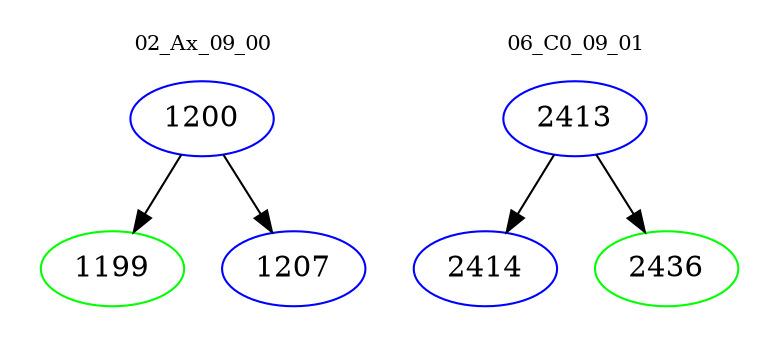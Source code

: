digraph{
subgraph cluster_0 {
color = white
label = "02_Ax_09_00";
fontsize=10;
T0_1200 [label="1200", color="blue"]
T0_1200 -> T0_1199 [color="black"]
T0_1199 [label="1199", color="green"]
T0_1200 -> T0_1207 [color="black"]
T0_1207 [label="1207", color="blue"]
}
subgraph cluster_1 {
color = white
label = "06_C0_09_01";
fontsize=10;
T1_2413 [label="2413", color="blue"]
T1_2413 -> T1_2414 [color="black"]
T1_2414 [label="2414", color="blue"]
T1_2413 -> T1_2436 [color="black"]
T1_2436 [label="2436", color="green"]
}
}
